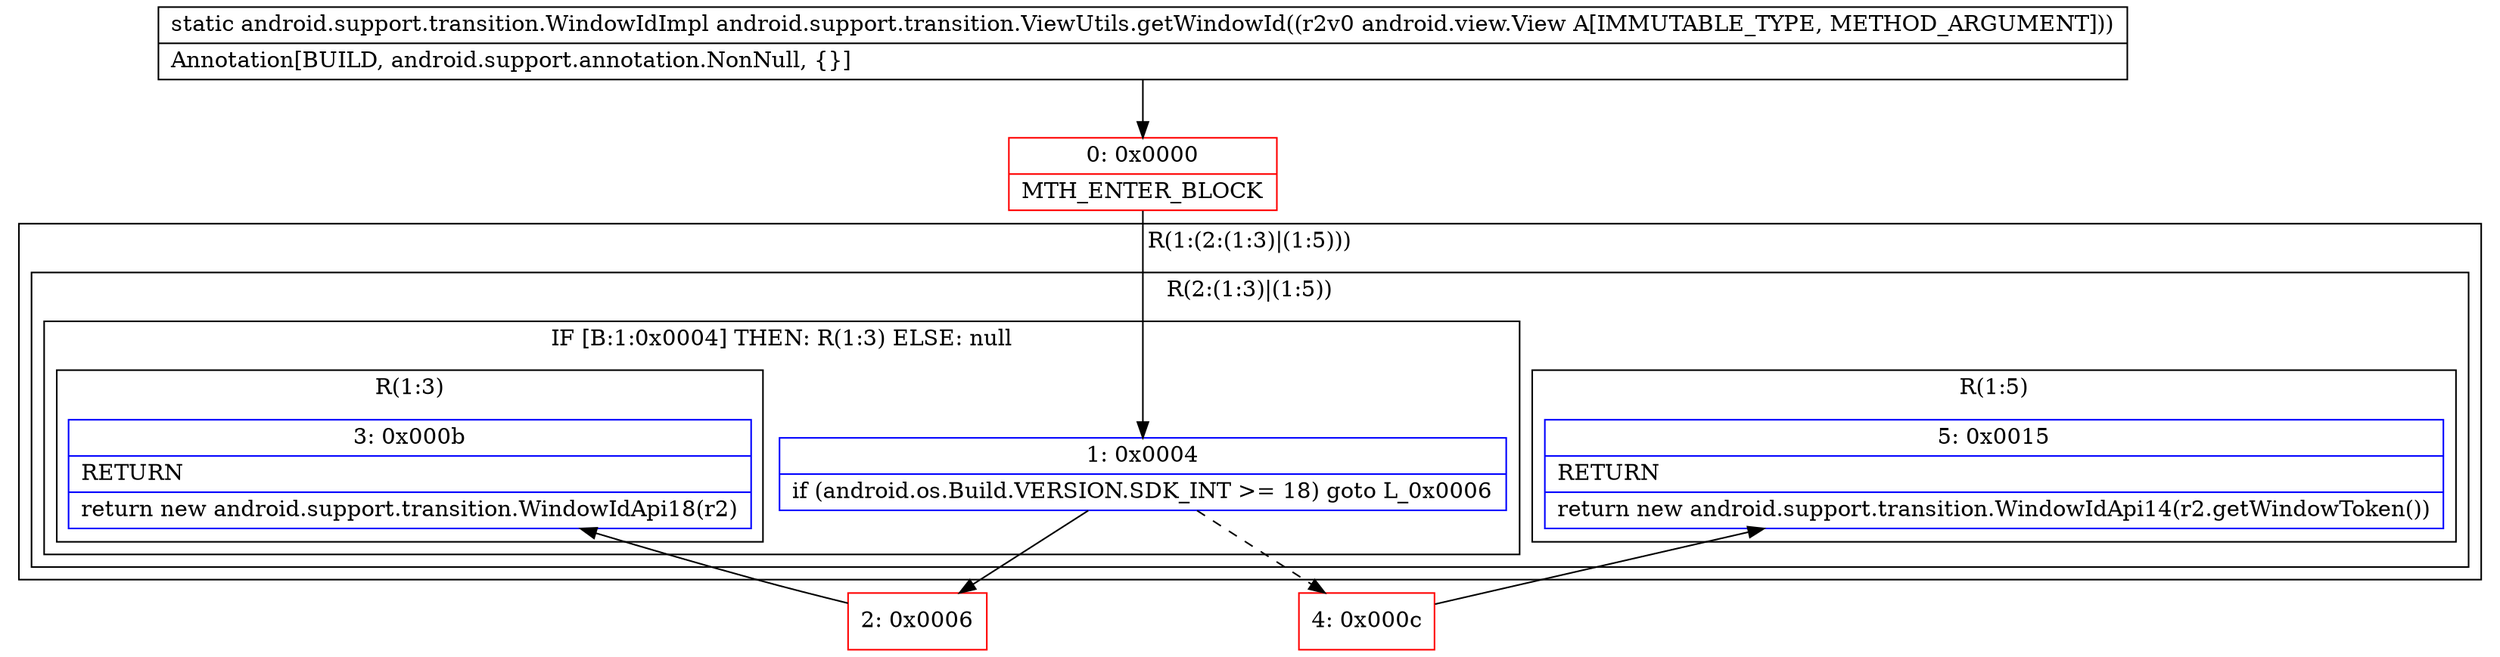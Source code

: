 digraph "CFG forandroid.support.transition.ViewUtils.getWindowId(Landroid\/view\/View;)Landroid\/support\/transition\/WindowIdImpl;" {
subgraph cluster_Region_677037144 {
label = "R(1:(2:(1:3)|(1:5)))";
node [shape=record,color=blue];
subgraph cluster_Region_327723781 {
label = "R(2:(1:3)|(1:5))";
node [shape=record,color=blue];
subgraph cluster_IfRegion_2137776273 {
label = "IF [B:1:0x0004] THEN: R(1:3) ELSE: null";
node [shape=record,color=blue];
Node_1 [shape=record,label="{1\:\ 0x0004|if (android.os.Build.VERSION.SDK_INT \>= 18) goto L_0x0006\l}"];
subgraph cluster_Region_591735220 {
label = "R(1:3)";
node [shape=record,color=blue];
Node_3 [shape=record,label="{3\:\ 0x000b|RETURN\l|return new android.support.transition.WindowIdApi18(r2)\l}"];
}
}
subgraph cluster_Region_1564688768 {
label = "R(1:5)";
node [shape=record,color=blue];
Node_5 [shape=record,label="{5\:\ 0x0015|RETURN\l|return new android.support.transition.WindowIdApi14(r2.getWindowToken())\l}"];
}
}
}
Node_0 [shape=record,color=red,label="{0\:\ 0x0000|MTH_ENTER_BLOCK\l}"];
Node_2 [shape=record,color=red,label="{2\:\ 0x0006}"];
Node_4 [shape=record,color=red,label="{4\:\ 0x000c}"];
MethodNode[shape=record,label="{static android.support.transition.WindowIdImpl android.support.transition.ViewUtils.getWindowId((r2v0 android.view.View A[IMMUTABLE_TYPE, METHOD_ARGUMENT]))  | Annotation[BUILD, android.support.annotation.NonNull, \{\}]\l}"];
MethodNode -> Node_0;
Node_1 -> Node_2;
Node_1 -> Node_4[style=dashed];
Node_0 -> Node_1;
Node_2 -> Node_3;
Node_4 -> Node_5;
}

